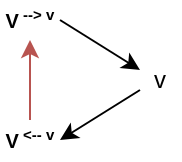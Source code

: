 <mxfile version="21.4.0">
  <diagram name="Seite-1" id="1lOM7LZerqZPnMOpxiHa">
    <mxGraphModel dx="398" dy="266" grid="1" gridSize="10" guides="1" tooltips="1" connect="1" arrows="1" fold="1" page="1" pageScale="1" pageWidth="827" pageHeight="1169" math="0" shadow="0">
      <root>
        <mxCell id="0" />
        <mxCell id="1" parent="0" />
        <mxCell id="uNqrZ6btCF_Ytb-3M43g-7" value="" style="endArrow=classic;html=1;rounded=0;startArrow=none;startFill=0;endFill=1;exitX=1;exitY=0.5;exitDx=0;exitDy=0;entryX=0;entryY=0.25;entryDx=0;entryDy=0;" edge="1" parent="1" source="uNqrZ6btCF_Ytb-3M43g-9" target="uNqrZ6btCF_Ytb-3M43g-8">
          <mxGeometry width="50" height="50" relative="1" as="geometry">
            <mxPoint x="209.83" y="190.0" as="sourcePoint" />
            <mxPoint x="209.83" y="239.83" as="targetPoint" />
          </mxGeometry>
        </mxCell>
        <mxCell id="uNqrZ6btCF_Ytb-3M43g-8" value="v" style="text;strokeColor=none;align=center;fillColor=none;html=1;verticalAlign=middle;whiteSpace=wrap;rounded=0;" vertex="1" parent="1">
          <mxGeometry x="200" y="230" width="20" height="20" as="geometry" />
        </mxCell>
        <mxCell id="uNqrZ6btCF_Ytb-3M43g-9" value="&lt;b&gt;&lt;font size=&quot;1&quot;&gt;V&lt;/font&gt;&lt;span style=&quot;font-size: 9px;&quot;&gt;&lt;sup&gt;&amp;nbsp;--&amp;gt; v&lt;/sup&gt;&lt;/span&gt;&lt;/b&gt;" style="text;strokeColor=none;align=center;fillColor=none;html=1;verticalAlign=middle;whiteSpace=wrap;rounded=0;" vertex="1" parent="1">
          <mxGeometry x="130" y="200" width="30" height="20" as="geometry" />
        </mxCell>
        <mxCell id="uNqrZ6btCF_Ytb-3M43g-10" value="&lt;b&gt;&lt;font size=&quot;1&quot;&gt;V&lt;/font&gt;&lt;span style=&quot;font-size: 9px;&quot;&gt;&lt;sup&gt;&amp;nbsp;&amp;lt;-- v&lt;/sup&gt;&lt;/span&gt;&lt;/b&gt;" style="text;strokeColor=none;align=center;fillColor=none;html=1;verticalAlign=middle;whiteSpace=wrap;rounded=0;" vertex="1" parent="1">
          <mxGeometry x="130" y="260" width="30" height="20" as="geometry" />
        </mxCell>
        <mxCell id="uNqrZ6btCF_Ytb-3M43g-11" value="" style="endArrow=classic;html=1;rounded=0;startArrow=none;startFill=0;endFill=1;entryX=1;entryY=0.5;entryDx=0;entryDy=0;exitX=0;exitY=0.75;exitDx=0;exitDy=0;" edge="1" parent="1" source="uNqrZ6btCF_Ytb-3M43g-8" target="uNqrZ6btCF_Ytb-3M43g-10">
          <mxGeometry width="50" height="50" relative="1" as="geometry">
            <mxPoint x="200" y="245" as="sourcePoint" />
            <mxPoint x="160" y="245" as="targetPoint" />
          </mxGeometry>
        </mxCell>
        <mxCell id="uNqrZ6btCF_Ytb-3M43g-12" value="" style="endArrow=classic;html=1;rounded=0;startArrow=none;startFill=0;endFill=1;entryX=0.5;entryY=1;entryDx=0;entryDy=0;exitX=0.5;exitY=0;exitDx=0;exitDy=0;fillColor=#f8cecc;strokeColor=#b85450;" edge="1" parent="1" source="uNqrZ6btCF_Ytb-3M43g-10" target="uNqrZ6btCF_Ytb-3M43g-9">
          <mxGeometry width="50" height="50" relative="1" as="geometry">
            <mxPoint x="150" y="230" as="sourcePoint" />
            <mxPoint x="180" y="190" as="targetPoint" />
          </mxGeometry>
        </mxCell>
      </root>
    </mxGraphModel>
  </diagram>
</mxfile>
